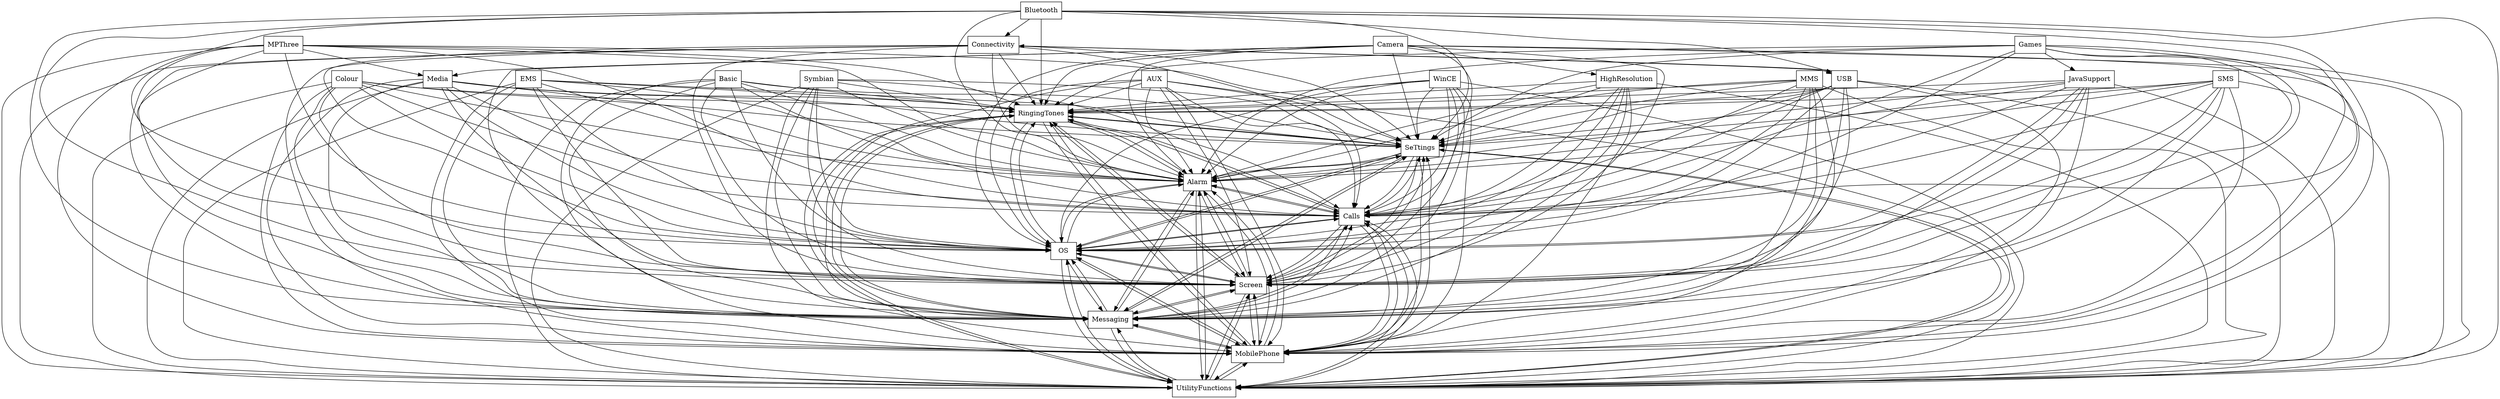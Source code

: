 digraph{
graph [rankdir=TB];
node [shape=box];
edge [arrowhead=normal];
0[label="RingingTones",]
1[label="Bluetooth",]
2[label="MPThree",]
3[label="Connectivity",]
4[label="SeTtings",]
5[label="HighResolution",]
6[label="UtilityFunctions",]
7[label="Colour",]
8[label="Symbian",]
9[label="MobilePhone",]
10[label="MMS",]
11[label="Messaging",]
12[label="Screen",]
13[label="JavaSupport",]
14[label="Media",]
15[label="Camera",]
16[label="OS",]
17[label="EMS",]
18[label="Calls",]
19[label="WinCE",]
20[label="Alarm",]
21[label="Basic",]
22[label="USB",]
23[label="Games",]
24[label="AUX",]
25[label="SMS",]
0->4[label="",]
0->6[label="",]
0->9[label="",]
0->11[label="",]
0->12[label="",]
0->16[label="",]
0->18[label="",]
0->20[label="",]
1->0[label="",]
1->3[label="",]
1->4[label="",]
1->6[label="",]
1->9[label="",]
1->11[label="",]
1->12[label="",]
1->16[label="",]
1->18[label="",]
1->20[label="",]
1->22[label="",]
2->0[label="",]
2->4[label="",]
2->6[label="",]
2->9[label="",]
2->11[label="",]
2->12[label="",]
2->14[label="",]
2->16[label="",]
2->18[label="",]
2->20[label="",]
3->0[label="",]
3->4[label="",]
3->6[label="",]
3->9[label="",]
3->11[label="",]
3->12[label="",]
3->16[label="",]
3->18[label="",]
3->20[label="",]
3->22[label="",]
4->0[label="",]
4->6[label="",]
4->9[label="",]
4->11[label="",]
4->12[label="",]
4->16[label="",]
4->18[label="",]
4->20[label="",]
5->0[label="",]
5->4[label="",]
5->6[label="",]
5->9[label="",]
5->11[label="",]
5->12[label="",]
5->16[label="",]
5->18[label="",]
5->20[label="",]
6->0[label="",]
6->4[label="",]
6->9[label="",]
6->11[label="",]
6->12[label="",]
6->16[label="",]
6->18[label="",]
6->20[label="",]
7->0[label="",]
7->4[label="",]
7->6[label="",]
7->9[label="",]
7->11[label="",]
7->12[label="",]
7->16[label="",]
7->18[label="",]
7->20[label="",]
8->0[label="",]
8->4[label="",]
8->6[label="",]
8->9[label="",]
8->11[label="",]
8->12[label="",]
8->16[label="",]
8->18[label="",]
8->20[label="",]
9->0[label="",]
9->4[label="",]
9->6[label="",]
9->11[label="",]
9->12[label="",]
9->16[label="",]
9->18[label="",]
9->20[label="",]
10->0[label="",]
10->4[label="",]
10->6[label="",]
10->9[label="",]
10->11[label="",]
10->12[label="",]
10->16[label="",]
10->18[label="",]
10->20[label="",]
11->0[label="",]
11->4[label="",]
11->6[label="",]
11->9[label="",]
11->12[label="",]
11->16[label="",]
11->18[label="",]
11->20[label="",]
12->0[label="",]
12->4[label="",]
12->6[label="",]
12->9[label="",]
12->11[label="",]
12->16[label="",]
12->18[label="",]
12->20[label="",]
13->0[label="",]
13->4[label="",]
13->6[label="",]
13->9[label="",]
13->11[label="",]
13->12[label="",]
13->16[label="",]
13->18[label="",]
13->20[label="",]
14->0[label="",]
14->4[label="",]
14->6[label="",]
14->9[label="",]
14->11[label="",]
14->12[label="",]
14->16[label="",]
14->18[label="",]
14->20[label="",]
15->0[label="",]
15->4[label="",]
15->5[label="",]
15->6[label="",]
15->9[label="",]
15->11[label="",]
15->12[label="",]
15->14[label="",]
15->16[label="",]
15->18[label="",]
15->20[label="",]
16->0[label="",]
16->4[label="",]
16->6[label="",]
16->9[label="",]
16->11[label="",]
16->12[label="",]
16->18[label="",]
16->20[label="",]
17->0[label="",]
17->4[label="",]
17->6[label="",]
17->9[label="",]
17->11[label="",]
17->12[label="",]
17->16[label="",]
17->18[label="",]
17->20[label="",]
18->0[label="",]
18->4[label="",]
18->6[label="",]
18->9[label="",]
18->11[label="",]
18->12[label="",]
18->16[label="",]
18->20[label="",]
19->0[label="",]
19->4[label="",]
19->6[label="",]
19->9[label="",]
19->11[label="",]
19->12[label="",]
19->16[label="",]
19->18[label="",]
19->20[label="",]
20->0[label="",]
20->4[label="",]
20->6[label="",]
20->9[label="",]
20->11[label="",]
20->12[label="",]
20->16[label="",]
20->18[label="",]
21->0[label="",]
21->4[label="",]
21->6[label="",]
21->9[label="",]
21->11[label="",]
21->12[label="",]
21->16[label="",]
21->18[label="",]
21->20[label="",]
22->0[label="",]
22->3[label="",]
22->4[label="",]
22->6[label="",]
22->9[label="",]
22->11[label="",]
22->12[label="",]
22->16[label="",]
22->18[label="",]
22->20[label="",]
23->0[label="",]
23->4[label="",]
23->6[label="",]
23->9[label="",]
23->11[label="",]
23->12[label="",]
23->13[label="",]
23->16[label="",]
23->18[label="",]
23->20[label="",]
24->0[label="",]
24->4[label="",]
24->6[label="",]
24->9[label="",]
24->11[label="",]
24->12[label="",]
24->16[label="",]
24->18[label="",]
24->20[label="",]
25->0[label="",]
25->4[label="",]
25->6[label="",]
25->9[label="",]
25->11[label="",]
25->12[label="",]
25->16[label="",]
25->18[label="",]
25->20[label="",]
}
